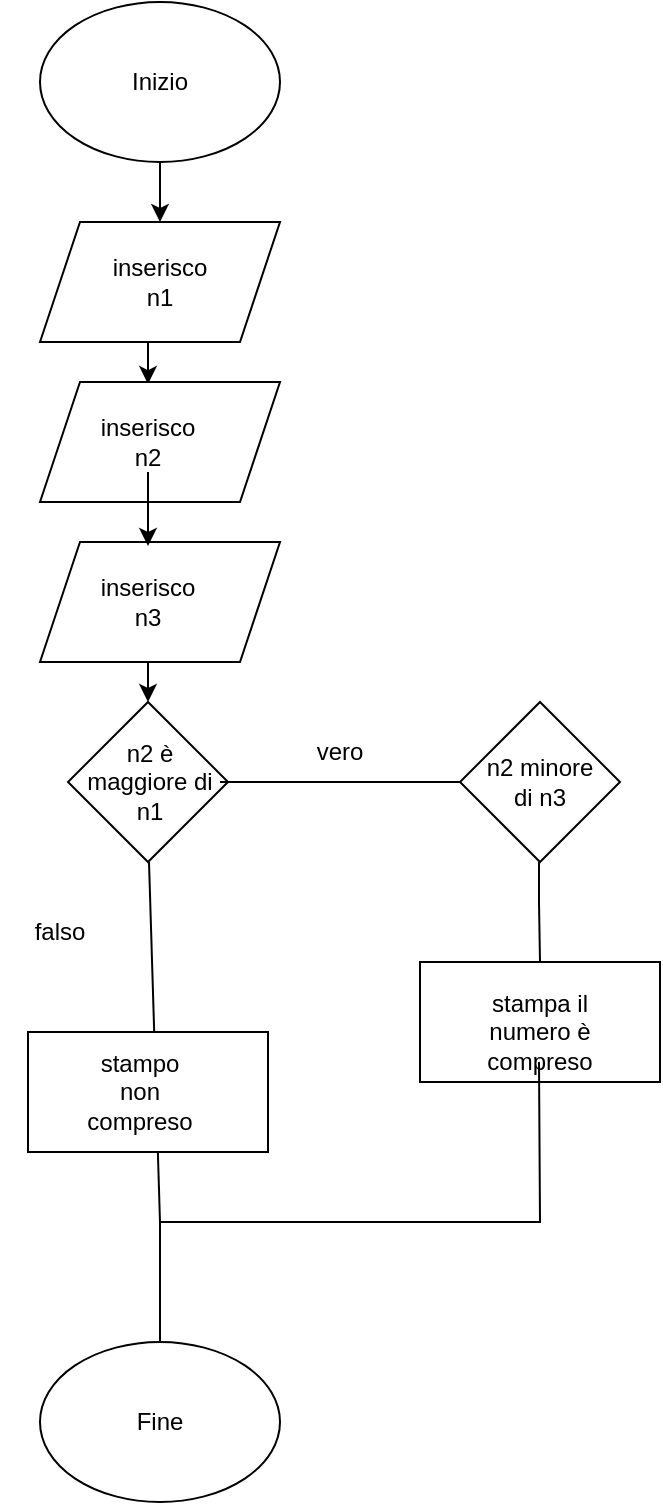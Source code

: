<mxfile version="17.2.4" type="device"><diagram id="swWNh0H-Ujakm-RH3XZ2" name="Page-1"><mxGraphModel dx="1422" dy="762" grid="1" gridSize="10" guides="1" tooltips="1" connect="1" arrows="1" fold="1" page="1" pageScale="1" pageWidth="827" pageHeight="1169" math="0" shadow="0"><root><mxCell id="0"/><mxCell id="1" parent="0"/><mxCell id="qG6_Ach1HoszBLb1mWgk-28" style="edgeStyle=orthogonalEdgeStyle;rounded=0;orthogonalLoop=1;jettySize=auto;html=1;exitX=0.5;exitY=1;exitDx=0;exitDy=0;entryX=0.5;entryY=0;entryDx=0;entryDy=0;" edge="1" parent="1" source="qG6_Ach1HoszBLb1mWgk-1" target="qG6_Ach1HoszBLb1mWgk-3"><mxGeometry relative="1" as="geometry"/></mxCell><mxCell id="qG6_Ach1HoszBLb1mWgk-1" value="Inizio" style="ellipse;whiteSpace=wrap;html=1;" vertex="1" parent="1"><mxGeometry x="360" y="10" width="120" height="80" as="geometry"/></mxCell><mxCell id="qG6_Ach1HoszBLb1mWgk-2" value="Fine" style="ellipse;whiteSpace=wrap;html=1;" vertex="1" parent="1"><mxGeometry x="360" y="680" width="120" height="80" as="geometry"/></mxCell><mxCell id="qG6_Ach1HoszBLb1mWgk-27" style="edgeStyle=orthogonalEdgeStyle;rounded=0;orthogonalLoop=1;jettySize=auto;html=1;exitX=0.5;exitY=1;exitDx=0;exitDy=0;entryX=0.45;entryY=0.017;entryDx=0;entryDy=0;entryPerimeter=0;" edge="1" parent="1" source="qG6_Ach1HoszBLb1mWgk-3" target="qG6_Ach1HoszBLb1mWgk-4"><mxGeometry relative="1" as="geometry"/></mxCell><mxCell id="qG6_Ach1HoszBLb1mWgk-3" value="" style="shape=parallelogram;perimeter=parallelogramPerimeter;whiteSpace=wrap;html=1;fixedSize=1;" vertex="1" parent="1"><mxGeometry x="360" y="120" width="120" height="60" as="geometry"/></mxCell><mxCell id="qG6_Ach1HoszBLb1mWgk-4" value="" style="shape=parallelogram;perimeter=parallelogramPerimeter;whiteSpace=wrap;html=1;fixedSize=1;" vertex="1" parent="1"><mxGeometry x="360" y="200" width="120" height="60" as="geometry"/></mxCell><mxCell id="qG6_Ach1HoszBLb1mWgk-25" style="edgeStyle=orthogonalEdgeStyle;rounded=0;orthogonalLoop=1;jettySize=auto;html=1;exitX=0.5;exitY=1;exitDx=0;exitDy=0;entryX=0.5;entryY=0;entryDx=0;entryDy=0;" edge="1" parent="1" source="qG6_Ach1HoszBLb1mWgk-5" target="qG6_Ach1HoszBLb1mWgk-6"><mxGeometry relative="1" as="geometry"/></mxCell><mxCell id="qG6_Ach1HoszBLb1mWgk-5" value="" style="shape=parallelogram;perimeter=parallelogramPerimeter;whiteSpace=wrap;html=1;fixedSize=1;" vertex="1" parent="1"><mxGeometry x="360" y="280" width="120" height="60" as="geometry"/></mxCell><mxCell id="qG6_Ach1HoszBLb1mWgk-6" value="" style="rhombus;whiteSpace=wrap;html=1;" vertex="1" parent="1"><mxGeometry x="374" y="360" width="80" height="80" as="geometry"/></mxCell><mxCell id="qG6_Ach1HoszBLb1mWgk-7" value="" style="rhombus;whiteSpace=wrap;html=1;" vertex="1" parent="1"><mxGeometry x="570" y="360" width="80" height="80" as="geometry"/></mxCell><mxCell id="qG6_Ach1HoszBLb1mWgk-8" value="n2 è maggiore di n1" style="text;html=1;strokeColor=none;fillColor=none;align=center;verticalAlign=middle;whiteSpace=wrap;rounded=0;" vertex="1" parent="1"><mxGeometry x="380" y="385" width="70" height="30" as="geometry"/></mxCell><mxCell id="qG6_Ach1HoszBLb1mWgk-9" value="n2 minore di n3" style="text;html=1;strokeColor=none;fillColor=none;align=center;verticalAlign=middle;whiteSpace=wrap;rounded=0;" vertex="1" parent="1"><mxGeometry x="580" y="385" width="60" height="30" as="geometry"/></mxCell><mxCell id="qG6_Ach1HoszBLb1mWgk-10" value="vero" style="text;html=1;strokeColor=none;fillColor=none;align=center;verticalAlign=middle;whiteSpace=wrap;rounded=0;" vertex="1" parent="1"><mxGeometry x="480" y="370" width="60" height="30" as="geometry"/></mxCell><mxCell id="qG6_Ach1HoszBLb1mWgk-11" value="" style="endArrow=none;html=1;rounded=0;" edge="1" parent="1" target="qG6_Ach1HoszBLb1mWgk-12"><mxGeometry width="50" height="50" relative="1" as="geometry"><mxPoint x="610" y="500" as="sourcePoint"/><mxPoint x="610" y="440" as="targetPoint"/></mxGeometry></mxCell><mxCell id="qG6_Ach1HoszBLb1mWgk-12" value="" style="rounded=0;whiteSpace=wrap;html=1;" vertex="1" parent="1"><mxGeometry x="550" y="490" width="120" height="60" as="geometry"/></mxCell><mxCell id="qG6_Ach1HoszBLb1mWgk-13" value="stampa il numero è compreso" style="text;html=1;strokeColor=none;fillColor=none;align=center;verticalAlign=middle;whiteSpace=wrap;rounded=0;" vertex="1" parent="1"><mxGeometry x="580" y="510" width="60" height="30" as="geometry"/></mxCell><mxCell id="qG6_Ach1HoszBLb1mWgk-14" value="inserisco n1" style="text;html=1;strokeColor=none;fillColor=none;align=center;verticalAlign=middle;whiteSpace=wrap;rounded=0;" vertex="1" parent="1"><mxGeometry x="390" y="135" width="60" height="30" as="geometry"/></mxCell><mxCell id="qG6_Ach1HoszBLb1mWgk-26" style="edgeStyle=orthogonalEdgeStyle;rounded=0;orthogonalLoop=1;jettySize=auto;html=1;entryX=0.45;entryY=0.033;entryDx=0;entryDy=0;entryPerimeter=0;" edge="1" parent="1" source="qG6_Ach1HoszBLb1mWgk-16" target="qG6_Ach1HoszBLb1mWgk-5"><mxGeometry relative="1" as="geometry"/></mxCell><mxCell id="qG6_Ach1HoszBLb1mWgk-16" value="inserisco n2" style="text;html=1;strokeColor=none;fillColor=none;align=center;verticalAlign=middle;whiteSpace=wrap;rounded=0;" vertex="1" parent="1"><mxGeometry x="384" y="215" width="60" height="30" as="geometry"/></mxCell><mxCell id="qG6_Ach1HoszBLb1mWgk-17" value="inserisco n3" style="text;html=1;strokeColor=none;fillColor=none;align=center;verticalAlign=middle;whiteSpace=wrap;rounded=0;" vertex="1" parent="1"><mxGeometry x="384" y="295" width="60" height="30" as="geometry"/></mxCell><mxCell id="qG6_Ach1HoszBLb1mWgk-18" value="" style="endArrow=none;html=1;rounded=0;exitX=0.5;exitY=0;exitDx=0;exitDy=0;" edge="1" parent="1" source="qG6_Ach1HoszBLb1mWgk-12"><mxGeometry width="50" height="50" relative="1" as="geometry"><mxPoint x="609.5" y="480" as="sourcePoint"/><mxPoint x="609.5" y="440" as="targetPoint"/><Array as="points"><mxPoint x="609.5" y="460"/></Array></mxGeometry></mxCell><mxCell id="qG6_Ach1HoszBLb1mWgk-19" value="" style="endArrow=none;html=1;rounded=0;exitX=0.5;exitY=0;exitDx=0;exitDy=0;" edge="1" parent="1" source="qG6_Ach1HoszBLb1mWgk-2"><mxGeometry width="50" height="50" relative="1" as="geometry"><mxPoint x="610" y="590" as="sourcePoint"/><mxPoint x="609.5" y="540" as="targetPoint"/><Array as="points"><mxPoint x="420" y="620"/><mxPoint x="610" y="620"/></Array></mxGeometry></mxCell><mxCell id="qG6_Ach1HoszBLb1mWgk-20" value="" style="endArrow=none;html=1;rounded=0;exitX=1;exitY=0.5;exitDx=0;exitDy=0;entryX=0;entryY=0.5;entryDx=0;entryDy=0;" edge="1" parent="1" source="qG6_Ach1HoszBLb1mWgk-8" target="qG6_Ach1HoszBLb1mWgk-7"><mxGeometry width="50" height="50" relative="1" as="geometry"><mxPoint x="520.5" y="440" as="sourcePoint"/><mxPoint x="520" y="390" as="targetPoint"/><Array as="points"/></mxGeometry></mxCell><mxCell id="qG6_Ach1HoszBLb1mWgk-21" value="" style="endArrow=none;html=1;rounded=0;" edge="1" parent="1"><mxGeometry width="50" height="50" relative="1" as="geometry"><mxPoint x="420" y="620" as="sourcePoint"/><mxPoint x="414.5" y="440" as="targetPoint"/><Array as="points"/></mxGeometry></mxCell><mxCell id="qG6_Ach1HoszBLb1mWgk-22" value="falso" style="text;html=1;strokeColor=none;fillColor=none;align=center;verticalAlign=middle;whiteSpace=wrap;rounded=0;" vertex="1" parent="1"><mxGeometry x="340" y="460" width="60" height="30" as="geometry"/></mxCell><mxCell id="qG6_Ach1HoszBLb1mWgk-23" value="" style="rounded=0;whiteSpace=wrap;html=1;" vertex="1" parent="1"><mxGeometry x="354" y="525" width="120" height="60" as="geometry"/></mxCell><mxCell id="qG6_Ach1HoszBLb1mWgk-24" value="stampo non compreso" style="text;html=1;strokeColor=none;fillColor=none;align=center;verticalAlign=middle;whiteSpace=wrap;rounded=0;" vertex="1" parent="1"><mxGeometry x="380" y="540" width="60" height="30" as="geometry"/></mxCell></root></mxGraphModel></diagram></mxfile>